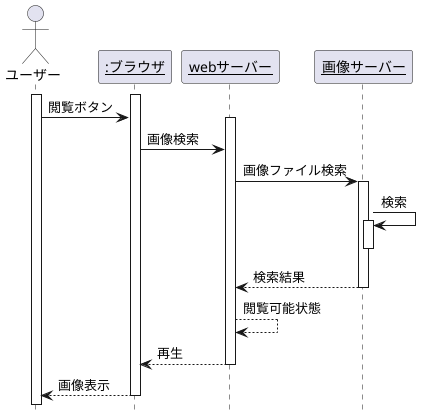 @startuml 画僧検索
hide footbox
Actor ユーザー as us
participant "<u>:ブラウザ</u>" as br
participant "<u>webサーバー</u>" as web
participant "<u>画像サーバー</u>" as ga
activate us
activate br
us -> br:閲覧ボタン
activate web
br -> web:画像検索
web -> ga:画像ファイル検索
activate ga
ga -> ga:検索
activate ga
deactivate ga
web <-- ga:検索結果
deactivate ga
web --> web:閲覧可能状態
br <-- web:再生
deactivate web
us <-- br:画像表示
deactivate br
@enduml